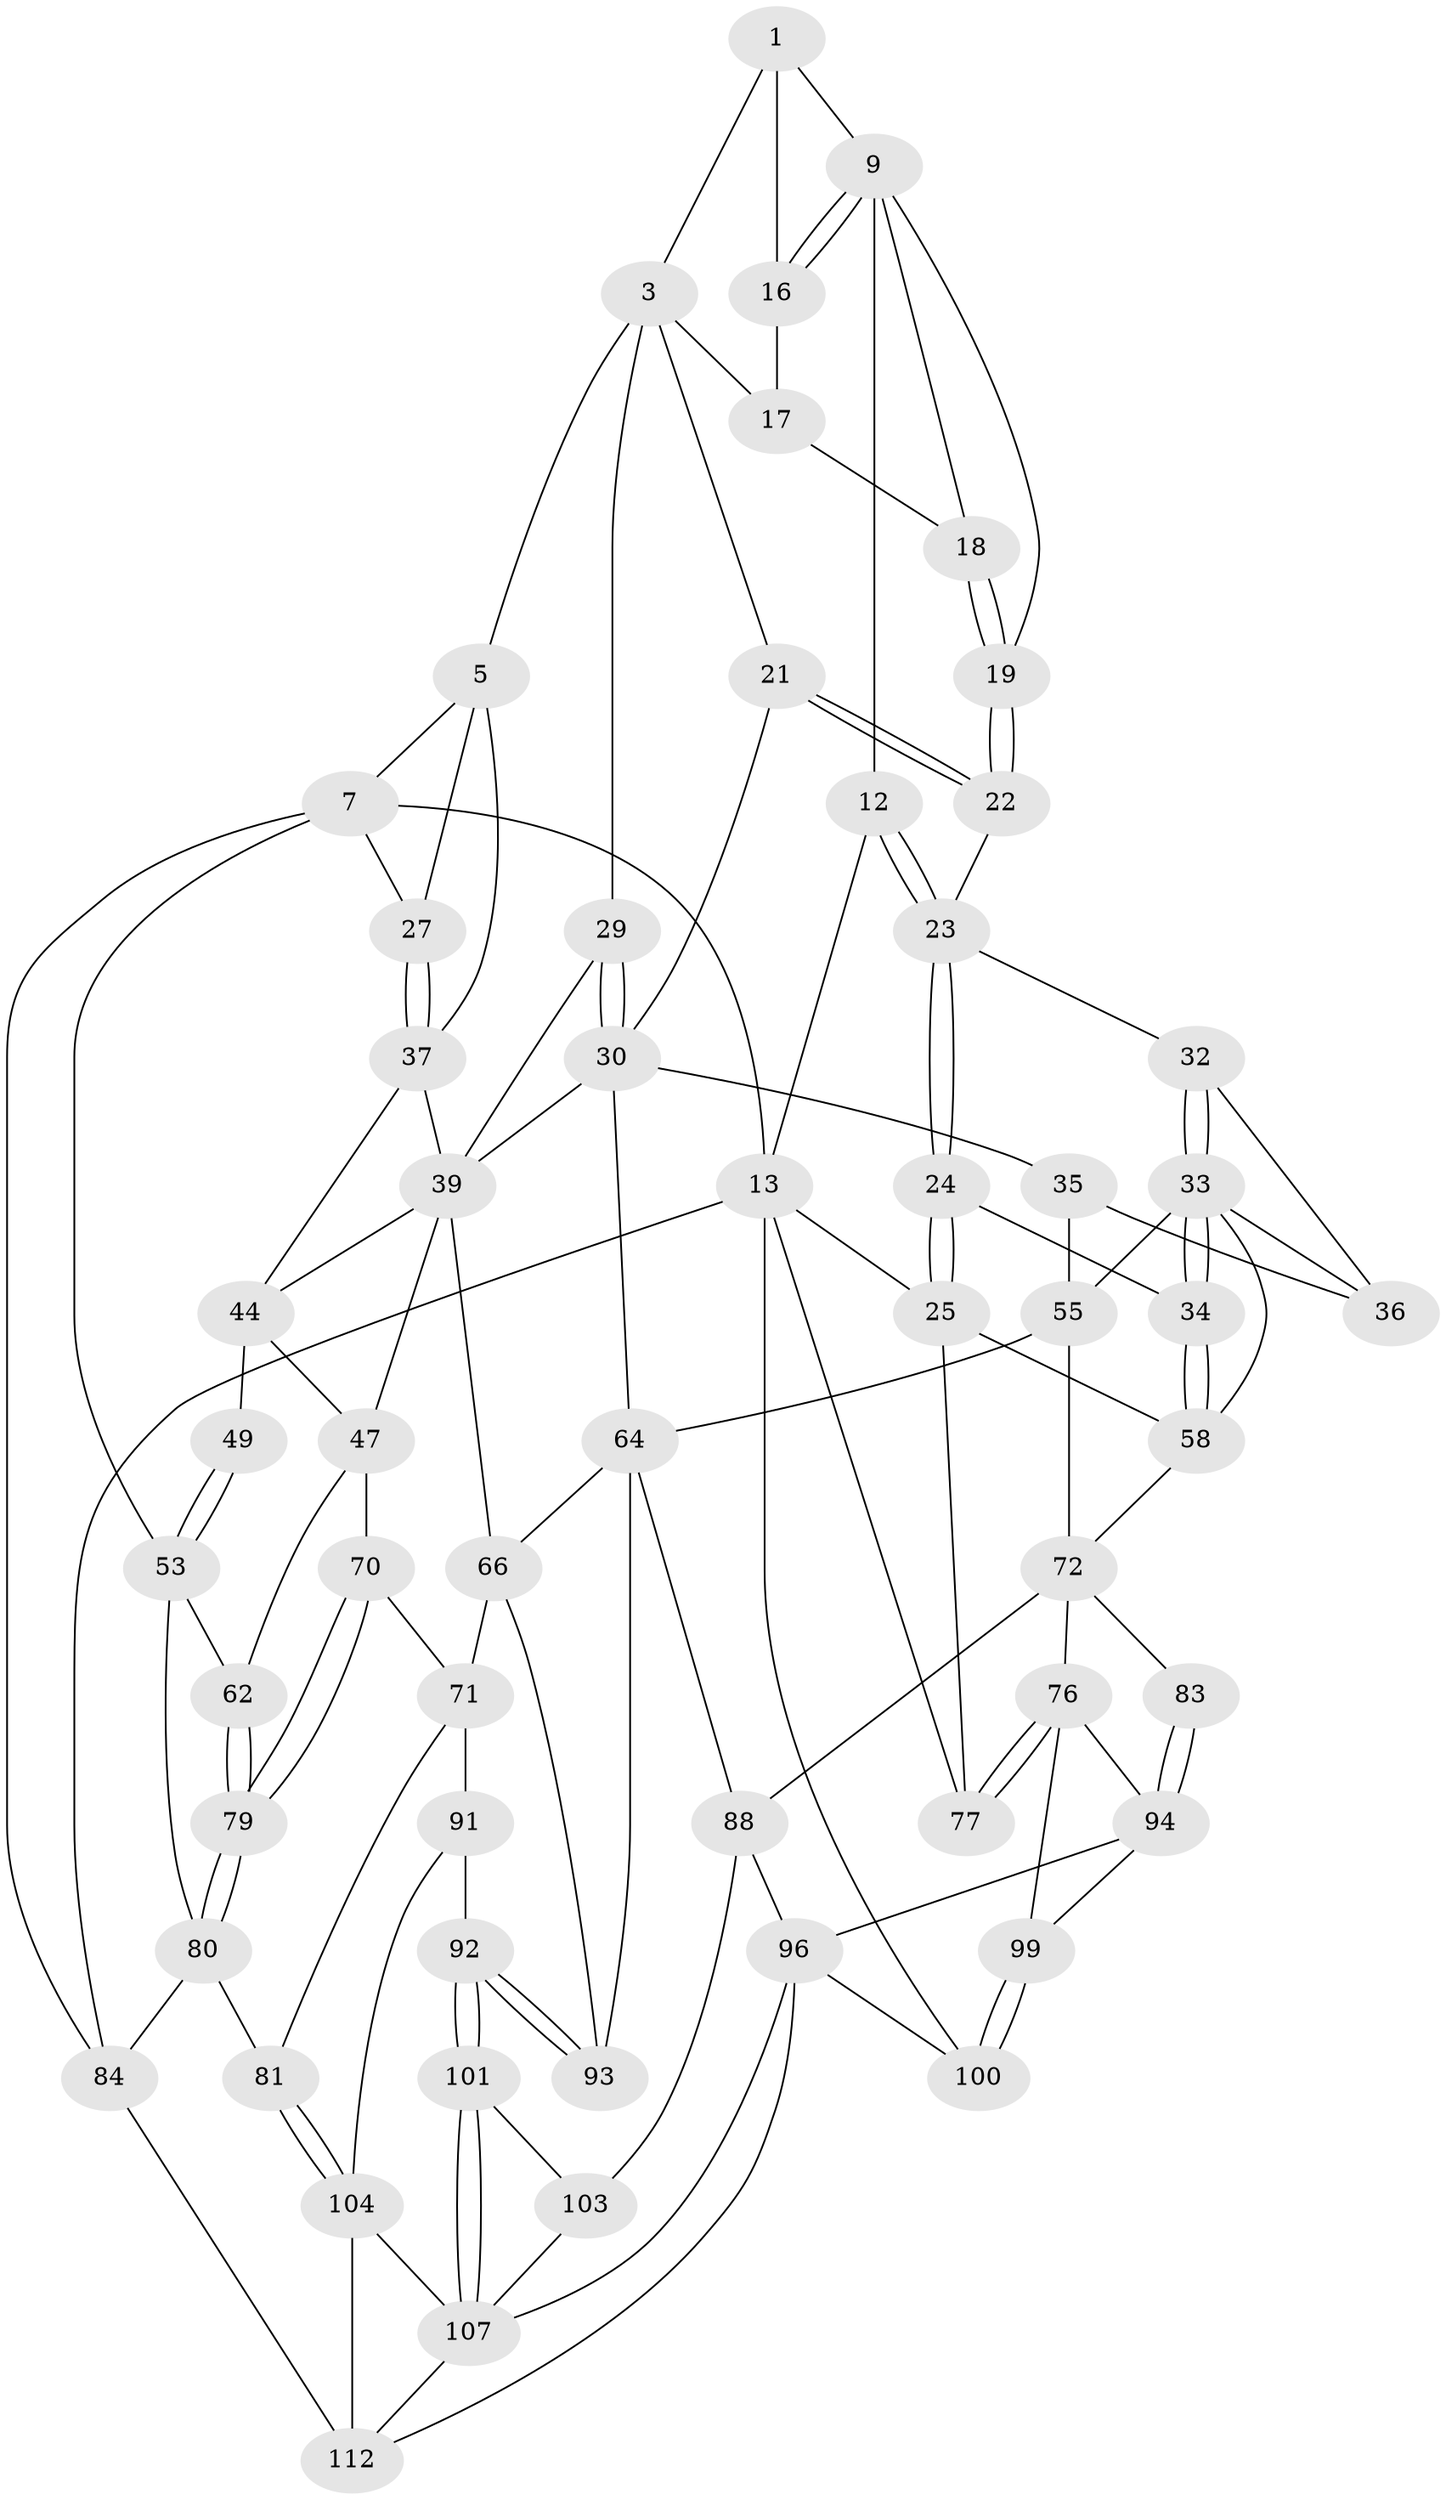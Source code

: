 // original degree distribution, {3: 0.017241379310344827, 6: 0.22413793103448276, 5: 0.5172413793103449, 4: 0.2413793103448276}
// Generated by graph-tools (version 1.1) at 2025/21/03/04/25 18:21:28]
// undirected, 58 vertices, 130 edges
graph export_dot {
graph [start="1"]
  node [color=gray90,style=filled];
  1 [pos="+0.37578414762660417+0",super="+2"];
  3 [pos="+0.5589817630418977+0.12817202269413172",super="+4+20"];
  5 [pos="+0.634289831128622+0.11832099014019869",super="+6"];
  7 [pos="+0.6672999629662719+0",super="+14+8"];
  9 [pos="+0.37922360978614755+0",super="+10"];
  12 [pos="+0.14392156493381264+0.017645541439518273"];
  13 [pos="+0.002217191461253984+0",super="+15"];
  16 [pos="+0.3960787274783589+0.014749077411812918"];
  17 [pos="+0.39471784807051097+0.08002006177642809"];
  18 [pos="+0.3404745574089027+0.10230308690961852"];
  19 [pos="+0.31776439066896134+0.1516148446580565"];
  21 [pos="+0.4147013999516394+0.19758142599051473"];
  22 [pos="+0.318169363467804+0.1670875007576582"];
  23 [pos="+0.15127470629614878+0.164615313465383",super="+26"];
  24 [pos="+0.0351448394644618+0.28653206213541565"];
  25 [pos="+0+0.3484129992646662",super="+60"];
  27 [pos="+1+0.1388052231498926"];
  29 [pos="+0.623774876977378+0.19799367514265026"];
  30 [pos="+0.4928721316353043+0.3265651458752335",super="+43+31"];
  32 [pos="+0.2696728763512841+0.2865736067438321"];
  33 [pos="+0.14541112643815668+0.3408454170354158",super="+52"];
  34 [pos="+0.1370283513573319+0.342046641776897"];
  35 [pos="+0.3672792422747647+0.3329019499168471",super="+51"];
  36 [pos="+0.30766630147511526+0.32526208981127497"];
  37 [pos="+1+0.14984806955709676",super="+38"];
  39 [pos="+0.8449867091134714+0.27985861645234433",super="+40"];
  44 [pos="+0.858723653972232+0.27967146682271654",super="+45+46"];
  47 [pos="+0.8306601189325991+0.49460239430340486",super="+63"];
  49 [pos="+0.9459342651990049+0.41209891089565015"];
  53 [pos="+1+0.37827131657396545",super="+61"];
  55 [pos="+0.3432581101363927+0.45358780623975686",super="+65+56"];
  58 [pos="+0.1907616566826058+0.4622356780808791",super="+59"];
  62 [pos="+0.9670383789190319+0.5440113561845634"];
  64 [pos="+0.4815513747000129+0.5350833209943678",super="+69"];
  66 [pos="+0.6770381997995316+0.5702417142885623",super="+67"];
  70 [pos="+0.8206265007612593+0.5170143121293741"];
  71 [pos="+0.7876205697893703+0.5492021611611639",super="+82"];
  72 [pos="+0.2667081962370835+0.6246213996334836",super="+73+78"];
  76 [pos="+0+0.61250307514364",super="+95"];
  77 [pos="+0+0.5644891644616807"];
  79 [pos="+0.9232496136302728+0.6853335322155576"];
  80 [pos="+0.9220320810816383+0.7605092796066624",super="+85"];
  81 [pos="+0.8594159005620711+0.7923336187808603"];
  83 [pos="+0.18348396333430264+0.6452894995401822"];
  84 [pos="+1+1"];
  88 [pos="+0.36201359828199886+0.7603807548882691",super="+89"];
  91 [pos="+0.6630635052800742+0.768105432260741"];
  92 [pos="+0.5870418783055141+0.7418727317741228"];
  93 [pos="+0.5816348353468891+0.7159040113484979"];
  94 [pos="+0.1310168179568919+0.7063813369522487",super="+98"];
  96 [pos="+0.3233057391905075+0.7881938190176896",super="+97"];
  99 [pos="+0.04653987739361336+0.8091208743722568"];
  100 [pos="+0+1"];
  101 [pos="+0.5694601915773958+0.7674848804405439",super="+102"];
  103 [pos="+0.4125341125946889+0.7880404113855315"];
  104 [pos="+0.8543828234185007+0.8004578758090808",super="+105"];
  107 [pos="+0.5673778194475197+0.8687777600452675",super="+108"];
  112 [pos="+0.6370623905225818+0.9249678040398912",super="+113"];
  1 -- 9;
  1 -- 16;
  1 -- 3;
  3 -- 5;
  3 -- 29;
  3 -- 17;
  3 -- 21;
  5 -- 27;
  5 -- 7;
  5 -- 37;
  7 -- 84;
  7 -- 53;
  7 -- 27;
  7 -- 13 [weight=2];
  9 -- 16;
  9 -- 16;
  9 -- 18;
  9 -- 19;
  9 -- 12;
  12 -- 13;
  12 -- 23;
  12 -- 23;
  13 -- 100;
  13 -- 77;
  13 -- 84;
  13 -- 25;
  16 -- 17;
  17 -- 18;
  18 -- 19;
  18 -- 19;
  19 -- 22;
  19 -- 22;
  21 -- 22;
  21 -- 22;
  21 -- 30;
  22 -- 23;
  23 -- 24;
  23 -- 24;
  23 -- 32;
  24 -- 25;
  24 -- 25;
  24 -- 34;
  25 -- 58;
  25 -- 77;
  27 -- 37;
  27 -- 37;
  29 -- 30;
  29 -- 30;
  29 -- 39;
  30 -- 64;
  30 -- 35 [weight=2];
  30 -- 39;
  32 -- 33;
  32 -- 33;
  32 -- 36;
  33 -- 34;
  33 -- 34;
  33 -- 58;
  33 -- 36;
  33 -- 55;
  34 -- 58;
  34 -- 58;
  35 -- 36;
  35 -- 55;
  37 -- 44;
  37 -- 39;
  39 -- 44;
  39 -- 66;
  39 -- 47;
  44 -- 49 [weight=2];
  44 -- 47;
  47 -- 70;
  47 -- 62;
  49 -- 53;
  49 -- 53;
  53 -- 62;
  53 -- 80;
  55 -- 64;
  55 -- 72 [weight=2];
  58 -- 72;
  62 -- 79;
  62 -- 79;
  64 -- 66;
  64 -- 88;
  64 -- 93;
  66 -- 71 [weight=2];
  66 -- 93;
  70 -- 71;
  70 -- 79;
  70 -- 79;
  71 -- 81;
  71 -- 91;
  72 -- 83 [weight=2];
  72 -- 76;
  72 -- 88;
  76 -- 77;
  76 -- 77;
  76 -- 99;
  76 -- 94;
  79 -- 80;
  79 -- 80;
  80 -- 81;
  80 -- 84;
  81 -- 104;
  81 -- 104;
  83 -- 94;
  83 -- 94;
  84 -- 112;
  88 -- 103;
  88 -- 96;
  91 -- 92;
  91 -- 104;
  92 -- 93;
  92 -- 93;
  92 -- 101;
  92 -- 101;
  94 -- 96;
  94 -- 99;
  96 -- 100;
  96 -- 112;
  96 -- 107;
  99 -- 100;
  99 -- 100;
  101 -- 107 [weight=2];
  101 -- 107;
  101 -- 103;
  103 -- 107;
  104 -- 112 [weight=2];
  104 -- 107;
  107 -- 112;
}
